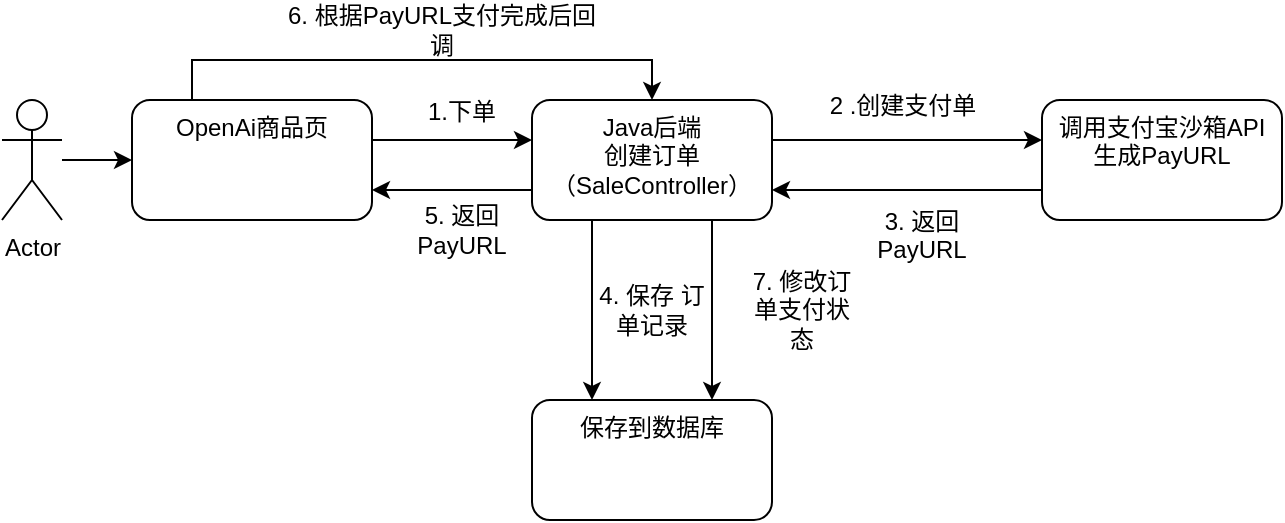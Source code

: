 <mxfile version="24.1.0" type="device">
  <diagram name="第 1 页" id="y_2Dpo2EwCTcf1DYu0JN">
    <mxGraphModel dx="794" dy="591" grid="1" gridSize="10" guides="1" tooltips="1" connect="1" arrows="1" fold="1" page="1" pageScale="1" pageWidth="827" pageHeight="1169" math="0" shadow="0">
      <root>
        <mxCell id="0" />
        <mxCell id="1" parent="0" />
        <mxCell id="hhaCUlrQXtZZBvsYwc09-6" value="" style="edgeStyle=orthogonalEdgeStyle;rounded=0;orthogonalLoop=1;jettySize=auto;html=1;" edge="1" parent="1" source="hhaCUlrQXtZZBvsYwc09-1" target="hhaCUlrQXtZZBvsYwc09-5">
          <mxGeometry relative="1" as="geometry" />
        </mxCell>
        <mxCell id="hhaCUlrQXtZZBvsYwc09-1" value="Actor" style="shape=umlActor;verticalLabelPosition=bottom;verticalAlign=top;html=1;outlineConnect=0;" vertex="1" parent="1">
          <mxGeometry x="60" y="200" width="30" height="60" as="geometry" />
        </mxCell>
        <mxCell id="hhaCUlrQXtZZBvsYwc09-8" value="" style="edgeStyle=orthogonalEdgeStyle;rounded=0;orthogonalLoop=1;jettySize=auto;html=1;" edge="1" parent="1">
          <mxGeometry relative="1" as="geometry">
            <mxPoint x="245" y="220" as="sourcePoint" />
            <mxPoint x="325" y="220" as="targetPoint" />
          </mxGeometry>
        </mxCell>
        <mxCell id="hhaCUlrQXtZZBvsYwc09-31" style="edgeStyle=orthogonalEdgeStyle;rounded=0;orthogonalLoop=1;jettySize=auto;html=1;exitX=0.25;exitY=0;exitDx=0;exitDy=0;entryX=0.5;entryY=0;entryDx=0;entryDy=0;" edge="1" parent="1" source="hhaCUlrQXtZZBvsYwc09-5" target="hhaCUlrQXtZZBvsYwc09-7">
          <mxGeometry relative="1" as="geometry" />
        </mxCell>
        <mxCell id="hhaCUlrQXtZZBvsYwc09-5" value="OpenAi商品页&lt;div&gt;&lt;br&gt;&lt;/div&gt;" style="rounded=1;whiteSpace=wrap;html=1;verticalAlign=top;" vertex="1" parent="1">
          <mxGeometry x="125" y="200" width="120" height="60" as="geometry" />
        </mxCell>
        <mxCell id="hhaCUlrQXtZZBvsYwc09-10" value="" style="edgeStyle=orthogonalEdgeStyle;rounded=0;orthogonalLoop=1;jettySize=auto;html=1;" edge="1" parent="1" source="hhaCUlrQXtZZBvsYwc09-7" target="hhaCUlrQXtZZBvsYwc09-9">
          <mxGeometry relative="1" as="geometry">
            <Array as="points">
              <mxPoint x="480" y="220" />
              <mxPoint x="480" y="220" />
            </Array>
          </mxGeometry>
        </mxCell>
        <mxCell id="hhaCUlrQXtZZBvsYwc09-14" style="edgeStyle=orthogonalEdgeStyle;rounded=0;orthogonalLoop=1;jettySize=auto;html=1;exitX=0;exitY=0.75;exitDx=0;exitDy=0;entryX=1;entryY=0.75;entryDx=0;entryDy=0;" edge="1" parent="1" source="hhaCUlrQXtZZBvsYwc09-7" target="hhaCUlrQXtZZBvsYwc09-5">
          <mxGeometry relative="1" as="geometry" />
        </mxCell>
        <mxCell id="hhaCUlrQXtZZBvsYwc09-16" style="edgeStyle=orthogonalEdgeStyle;rounded=0;orthogonalLoop=1;jettySize=auto;html=1;exitX=0.25;exitY=1;exitDx=0;exitDy=0;entryX=0.25;entryY=0;entryDx=0;entryDy=0;" edge="1" parent="1" source="hhaCUlrQXtZZBvsYwc09-7" target="hhaCUlrQXtZZBvsYwc09-11">
          <mxGeometry relative="1" as="geometry" />
        </mxCell>
        <mxCell id="hhaCUlrQXtZZBvsYwc09-21" style="edgeStyle=orthogonalEdgeStyle;rounded=0;orthogonalLoop=1;jettySize=auto;html=1;exitX=0.75;exitY=1;exitDx=0;exitDy=0;entryX=0.75;entryY=0;entryDx=0;entryDy=0;" edge="1" parent="1" source="hhaCUlrQXtZZBvsYwc09-7" target="hhaCUlrQXtZZBvsYwc09-11">
          <mxGeometry relative="1" as="geometry" />
        </mxCell>
        <mxCell id="hhaCUlrQXtZZBvsYwc09-7" value="&lt;div&gt;Java后端&lt;/div&gt;&lt;div&gt;创建订单&lt;/div&gt;&lt;div&gt;（SaleController）&lt;/div&gt;" style="rounded=1;whiteSpace=wrap;html=1;verticalAlign=top;" vertex="1" parent="1">
          <mxGeometry x="325" y="200" width="120" height="60" as="geometry" />
        </mxCell>
        <mxCell id="hhaCUlrQXtZZBvsYwc09-24" style="edgeStyle=orthogonalEdgeStyle;rounded=0;orthogonalLoop=1;jettySize=auto;html=1;exitX=0;exitY=0.75;exitDx=0;exitDy=0;entryX=1;entryY=0.75;entryDx=0;entryDy=0;" edge="1" parent="1" source="hhaCUlrQXtZZBvsYwc09-9" target="hhaCUlrQXtZZBvsYwc09-7">
          <mxGeometry relative="1" as="geometry" />
        </mxCell>
        <mxCell id="hhaCUlrQXtZZBvsYwc09-9" value="调用支付宝沙箱API&lt;div&gt;生成PayURL&lt;/div&gt;&lt;div&gt;&lt;br&gt;&lt;/div&gt;" style="rounded=1;whiteSpace=wrap;html=1;verticalAlign=top;" vertex="1" parent="1">
          <mxGeometry x="580" y="200" width="120" height="60" as="geometry" />
        </mxCell>
        <mxCell id="hhaCUlrQXtZZBvsYwc09-11" value="保存到数据库" style="whiteSpace=wrap;html=1;verticalAlign=top;rounded=1;" vertex="1" parent="1">
          <mxGeometry x="325" y="350" width="120" height="60" as="geometry" />
        </mxCell>
        <mxCell id="hhaCUlrQXtZZBvsYwc09-15" value="5. 返回PayURL" style="text;html=1;align=center;verticalAlign=middle;whiteSpace=wrap;rounded=0;" vertex="1" parent="1">
          <mxGeometry x="260" y="250" width="60" height="30" as="geometry" />
        </mxCell>
        <mxCell id="hhaCUlrQXtZZBvsYwc09-17" value="4. 保存 订单记录" style="text;html=1;align=center;verticalAlign=middle;whiteSpace=wrap;rounded=0;" vertex="1" parent="1">
          <mxGeometry x="355" y="290" width="60" height="30" as="geometry" />
        </mxCell>
        <mxCell id="hhaCUlrQXtZZBvsYwc09-19" value="6. 根据PayURL支付完成后回调" style="text;html=1;align=center;verticalAlign=middle;whiteSpace=wrap;rounded=0;" vertex="1" parent="1">
          <mxGeometry x="200" y="150" width="160" height="30" as="geometry" />
        </mxCell>
        <mxCell id="hhaCUlrQXtZZBvsYwc09-22" value="7. 修改订单支付状态" style="text;html=1;align=center;verticalAlign=middle;whiteSpace=wrap;rounded=0;" vertex="1" parent="1">
          <mxGeometry x="430" y="290" width="60" height="30" as="geometry" />
        </mxCell>
        <mxCell id="hhaCUlrQXtZZBvsYwc09-27" value="1.下单" style="text;html=1;align=center;verticalAlign=middle;whiteSpace=wrap;rounded=0;" vertex="1" parent="1">
          <mxGeometry x="260" y="191" width="60" height="30" as="geometry" />
        </mxCell>
        <mxCell id="hhaCUlrQXtZZBvsYwc09-28" value="2 .创建支付单" style="text;html=1;align=center;verticalAlign=middle;resizable=0;points=[];autosize=1;strokeColor=none;fillColor=none;" vertex="1" parent="1">
          <mxGeometry x="460" y="188" width="100" height="30" as="geometry" />
        </mxCell>
        <mxCell id="hhaCUlrQXtZZBvsYwc09-32" value="3. 返回PayURL&lt;div&gt;&lt;br&gt;&lt;/div&gt;" style="text;html=1;align=center;verticalAlign=middle;whiteSpace=wrap;rounded=0;" vertex="1" parent="1">
          <mxGeometry x="490" y="260" width="60" height="30" as="geometry" />
        </mxCell>
      </root>
    </mxGraphModel>
  </diagram>
</mxfile>
